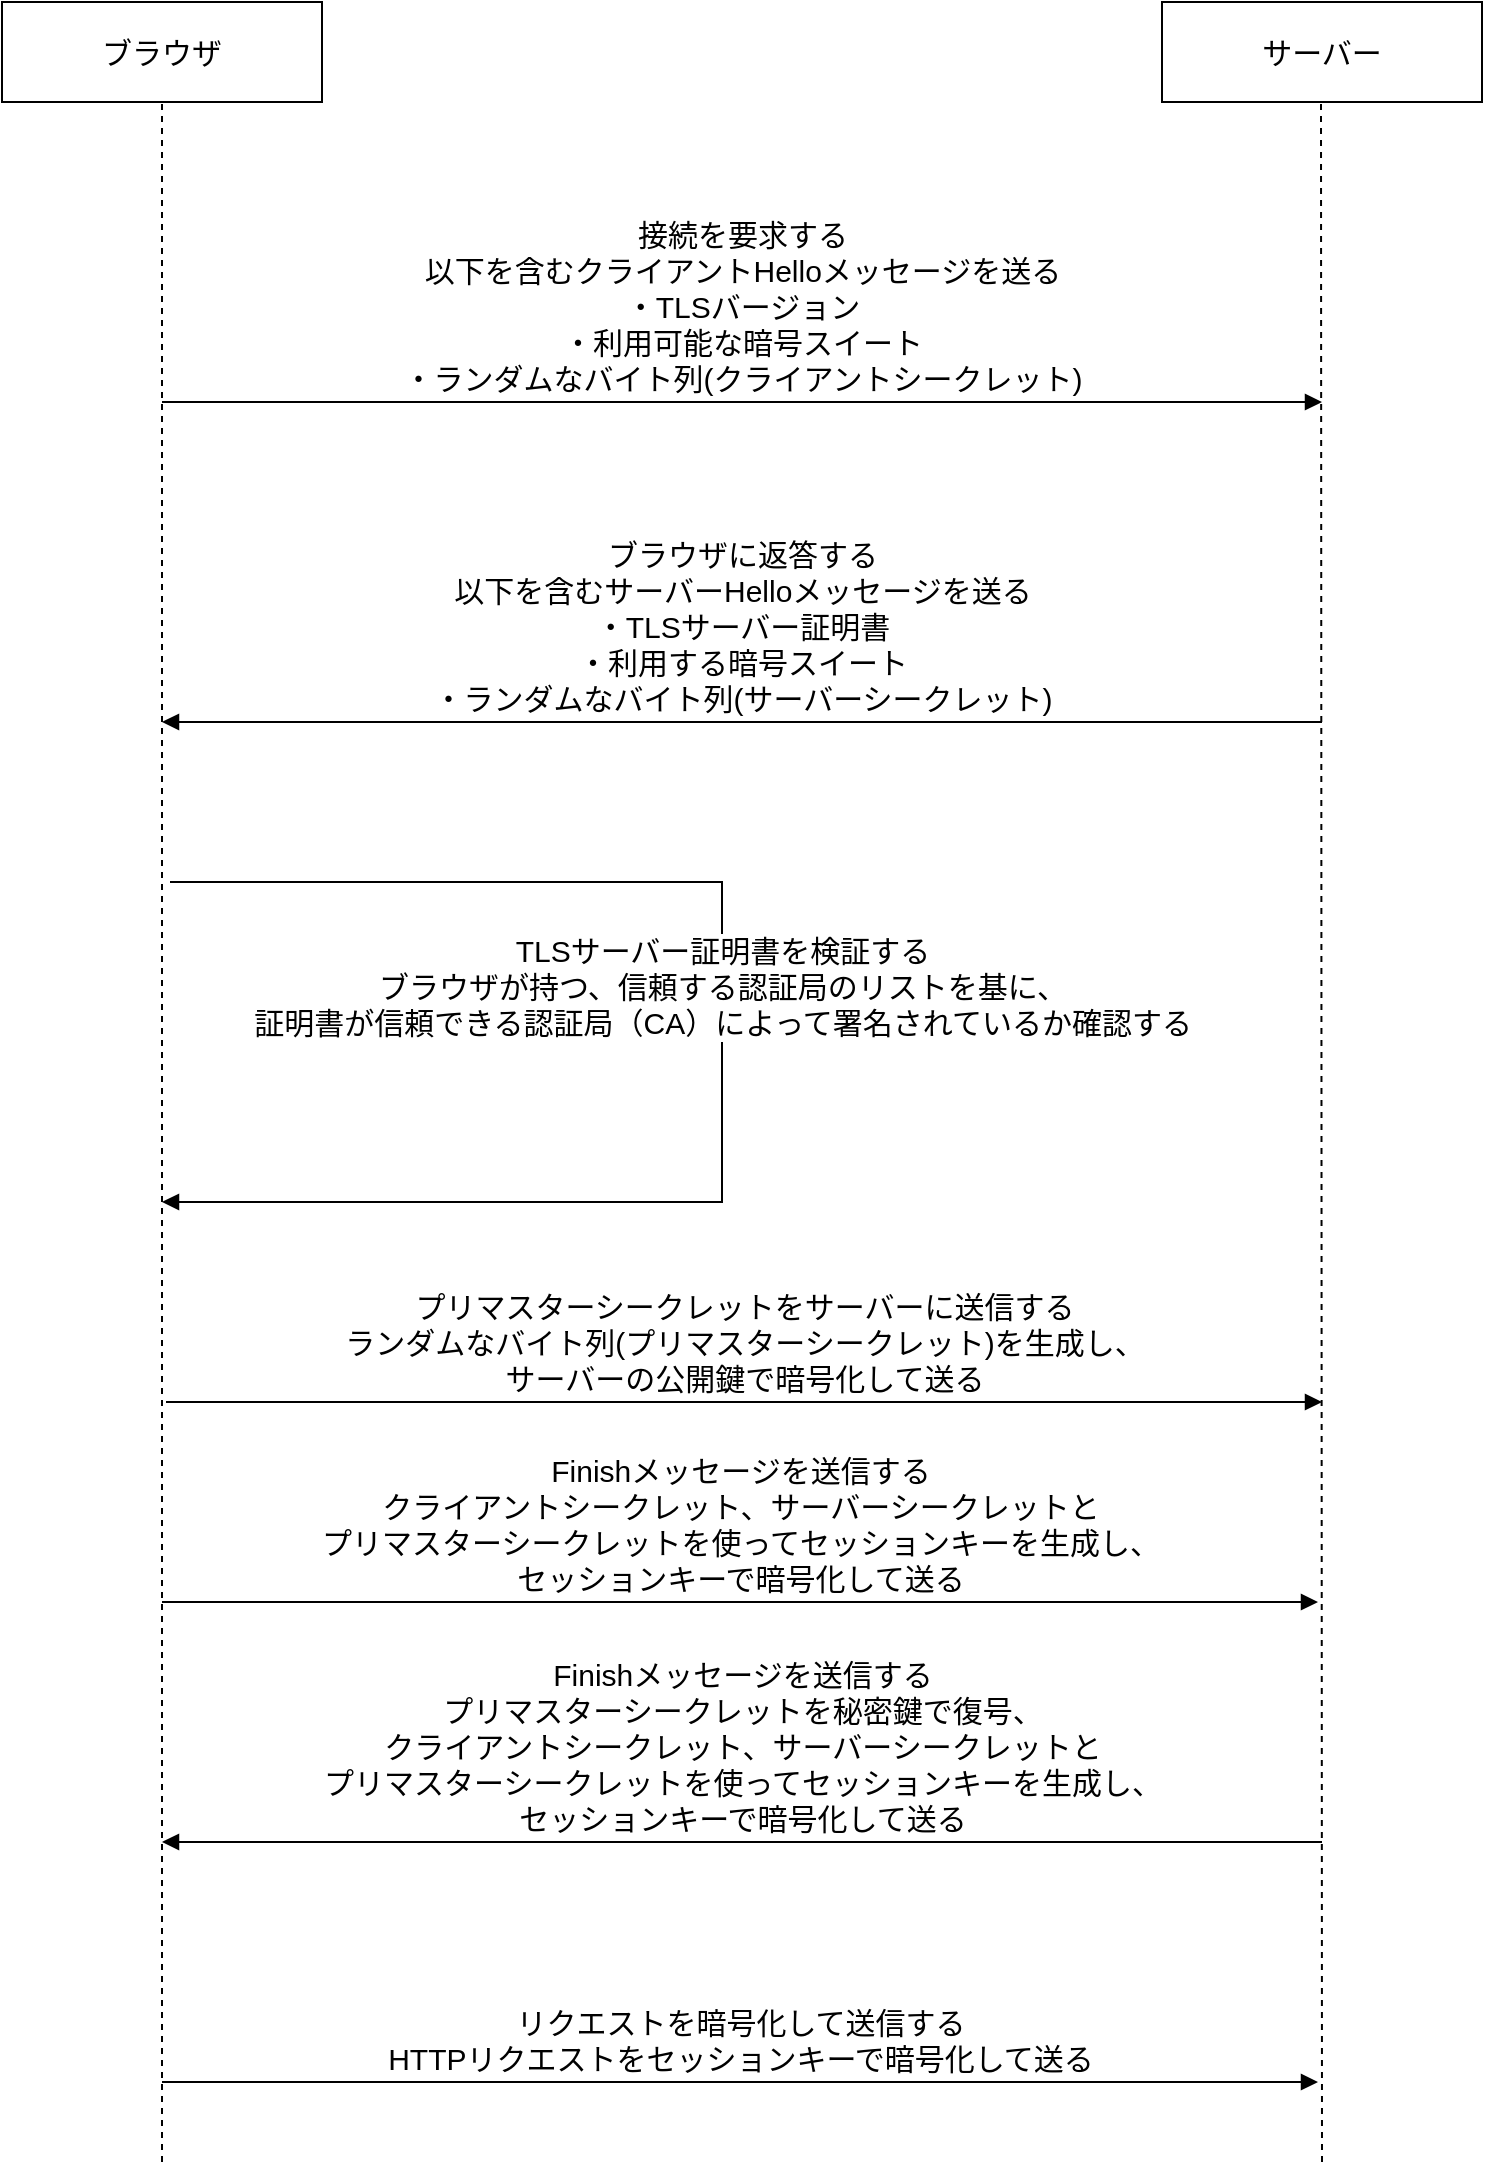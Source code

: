 <mxfile version="24.7.8">
  <diagram name="Page-1" id="aAPk2i1qNNpjhUnv4Urg">
    <mxGraphModel dx="1701" dy="904" grid="1" gridSize="10" guides="1" tooltips="1" connect="1" arrows="1" fold="1" page="1" pageScale="1" pageWidth="827" pageHeight="1169" math="0" shadow="0">
      <root>
        <mxCell id="0" />
        <mxCell id="1" parent="0" />
        <mxCell id="JRYB5nmN3bFoew6HLBh7-2" value="&lt;font style=&quot;font-size: 15px;&quot;&gt;ブラウザ&lt;/font&gt;" style="whiteSpace=wrap;html=1;align=center;" parent="1" vertex="1">
          <mxGeometry x="40" y="40" width="160" height="50" as="geometry" />
        </mxCell>
        <mxCell id="JRYB5nmN3bFoew6HLBh7-3" value="&lt;font style=&quot;font-size: 15px;&quot;&gt;サーバー&lt;/font&gt;" style="whiteSpace=wrap;html=1;align=center;" parent="1" vertex="1">
          <mxGeometry x="620" y="40" width="160" height="50" as="geometry" />
        </mxCell>
        <mxCell id="JRYB5nmN3bFoew6HLBh7-4" value="" style="endArrow=none;dashed=1;html=1;rounded=0;entryX=0.5;entryY=1;entryDx=0;entryDy=0;" parent="1" target="JRYB5nmN3bFoew6HLBh7-2" edge="1">
          <mxGeometry width="50" height="50" relative="1" as="geometry">
            <mxPoint x="120" y="1120" as="sourcePoint" />
            <mxPoint x="440" y="340" as="targetPoint" />
          </mxGeometry>
        </mxCell>
        <mxCell id="JRYB5nmN3bFoew6HLBh7-5" value="" style="endArrow=none;dashed=1;html=1;rounded=0;entryX=0.5;entryY=1;entryDx=0;entryDy=0;" parent="1" edge="1">
          <mxGeometry width="50" height="50" relative="1" as="geometry">
            <mxPoint x="700" y="1120" as="sourcePoint" />
            <mxPoint x="699.5" y="90" as="targetPoint" />
          </mxGeometry>
        </mxCell>
        <mxCell id="JRYB5nmN3bFoew6HLBh7-7" value="&lt;font style=&quot;font-size: 15px;&quot;&gt;接続を要求する&lt;/font&gt;&lt;div&gt;&lt;span style=&quot;font-size: 15px;&quot;&gt;以下を含むクライアントHelloメッセージを送る&lt;br&gt;&lt;/span&gt;&lt;div&gt;&lt;font style=&quot;font-size: 15px;&quot;&gt;・TLSバージョン&lt;/font&gt;&lt;/div&gt;&lt;div&gt;&lt;span style=&quot;font-size: 15px;&quot;&gt;・利用可能な暗号スイート&lt;/span&gt;&lt;/div&gt;&lt;div&gt;&lt;span style=&quot;font-size: 15px;&quot;&gt;・ランダムなバイト列(クライアントシークレット)&lt;/span&gt;&lt;/div&gt;&lt;/div&gt;" style="html=1;verticalAlign=bottom;endArrow=block;curved=0;rounded=0;" parent="1" edge="1">
          <mxGeometry width="80" relative="1" as="geometry">
            <mxPoint x="120" y="240" as="sourcePoint" />
            <mxPoint x="700" y="240" as="targetPoint" />
          </mxGeometry>
        </mxCell>
        <mxCell id="JRYB5nmN3bFoew6HLBh7-8" value="&lt;span style=&quot;font-size: 15px;&quot;&gt;ブラウザに返答する&lt;/span&gt;&lt;br&gt;&lt;div&gt;&lt;span style=&quot;font-size: 15px;&quot;&gt;以下を含むサーバーHelloメッセージを送る&lt;br&gt;&lt;/span&gt;&lt;div&gt;&lt;font style=&quot;font-size: 15px;&quot;&gt;・TLSサーバー証明書&lt;/font&gt;&lt;/div&gt;&lt;div&gt;&lt;span style=&quot;font-size: 15px;&quot;&gt;・利用する暗号スイート&lt;/span&gt;&lt;/div&gt;&lt;div&gt;&lt;span style=&quot;font-size: 15px;&quot;&gt;・ランダムなバイト列(サーバーシークレット)&lt;/span&gt;&lt;/div&gt;&lt;/div&gt;" style="html=1;verticalAlign=bottom;endArrow=block;curved=0;rounded=0;" parent="1" edge="1">
          <mxGeometry width="80" relative="1" as="geometry">
            <mxPoint x="700" y="400" as="sourcePoint" />
            <mxPoint x="120" y="400" as="targetPoint" />
          </mxGeometry>
        </mxCell>
        <mxCell id="JRYB5nmN3bFoew6HLBh7-9" value="&lt;span style=&quot;font-size: 15px;&quot;&gt;TLSサーバー証明書を検証する&lt;/span&gt;&lt;div&gt;&lt;span style=&quot;font-size: 15px;&quot;&gt;ブラウザが持つ、信頼する認証局のリストを基に、&lt;/span&gt;&lt;br&gt;&lt;div&gt;&lt;span style=&quot;font-size: 15px;&quot;&gt;証明書が信頼できる認証局（CA）によって署名されているか確認する&lt;/span&gt;&lt;/div&gt;&lt;/div&gt;" style="html=1;verticalAlign=bottom;endArrow=block;curved=0;rounded=0;" parent="1" edge="1">
          <mxGeometry width="80" relative="1" as="geometry">
            <mxPoint x="124" y="480" as="sourcePoint" />
            <mxPoint x="120" y="640" as="targetPoint" />
            <Array as="points">
              <mxPoint x="400" y="480" />
              <mxPoint x="400" y="520" />
              <mxPoint x="400" y="560" />
              <mxPoint x="400" y="640" />
            </Array>
          </mxGeometry>
        </mxCell>
        <mxCell id="be_rkCsHkYYseGhHyJCs-1" value="&lt;font style=&quot;font-size: 15px;&quot;&gt;プリマスターシークレットをサーバーに送信する&lt;/font&gt;&lt;div&gt;&lt;span style=&quot;font-size: 15px;&quot;&gt;ランダムなバイト列(プリマスターシークレット)を生成し、&lt;/span&gt;&lt;/div&gt;&lt;div&gt;&lt;span style=&quot;font-size: 15px;&quot;&gt;サーバーの公開鍵で暗号化して送る&lt;/span&gt;&lt;/div&gt;" style="html=1;verticalAlign=bottom;endArrow=block;curved=0;rounded=0;" edge="1" parent="1">
          <mxGeometry width="80" relative="1" as="geometry">
            <mxPoint x="122" y="740" as="sourcePoint" />
            <mxPoint x="700" y="740" as="targetPoint" />
          </mxGeometry>
        </mxCell>
        <mxCell id="be_rkCsHkYYseGhHyJCs-2" value="&lt;font style=&quot;font-size: 15px;&quot;&gt;Finishメッセージを送信する&lt;/font&gt;&lt;div&gt;&lt;span style=&quot;font-size: 15px;&quot;&gt;クライアントシークレット、サーバーシークレットと&lt;/span&gt;&lt;/div&gt;&lt;div&gt;&lt;span style=&quot;font-size: 15px;&quot;&gt;プリマスターシークレットを使ってセッションキーを生成し、&lt;/span&gt;&lt;br&gt;&lt;/div&gt;&lt;div&gt;&lt;span style=&quot;font-size: 15px;&quot;&gt;セッションキーで暗号化して送る&lt;/span&gt;&lt;/div&gt;" style="html=1;verticalAlign=bottom;endArrow=block;curved=0;rounded=0;" edge="1" parent="1">
          <mxGeometry width="80" relative="1" as="geometry">
            <mxPoint x="120" y="840" as="sourcePoint" />
            <mxPoint x="698" y="840" as="targetPoint" />
          </mxGeometry>
        </mxCell>
        <mxCell id="be_rkCsHkYYseGhHyJCs-4" value="&lt;font style=&quot;font-size: 15px;&quot;&gt;Finishメッセージを送信する&lt;/font&gt;&lt;div&gt;&lt;span style=&quot;font-size: 15px;&quot;&gt;プリマスターシークレットを秘密鍵で復号、&lt;br&gt;&lt;/span&gt;&lt;div&gt;&lt;span style=&quot;font-size: 15px;&quot;&gt;クライアントシークレット、サーバーシークレットと&lt;/span&gt;&lt;/div&gt;&lt;div&gt;&lt;span style=&quot;font-size: 15px;&quot;&gt;プリマスターシークレットを使ってセッションキーを生成し、&lt;/span&gt;&lt;br&gt;&lt;/div&gt;&lt;div&gt;&lt;span style=&quot;font-size: 15px;&quot;&gt;セッションキーで暗号化して送る&lt;/span&gt;&lt;/div&gt;&lt;/div&gt;" style="html=1;verticalAlign=bottom;endArrow=block;curved=0;rounded=0;" edge="1" parent="1">
          <mxGeometry width="80" relative="1" as="geometry">
            <mxPoint x="700" y="960" as="sourcePoint" />
            <mxPoint x="120" y="960" as="targetPoint" />
          </mxGeometry>
        </mxCell>
        <mxCell id="be_rkCsHkYYseGhHyJCs-5" value="&lt;span style=&quot;font-size: 15px;&quot;&gt;リクエストを暗号化して送信する&lt;/span&gt;&lt;div&gt;&lt;span style=&quot;font-size: 15px;&quot;&gt;HTTPリクエストをセッションキーで暗号化して送る&lt;/span&gt;&lt;/div&gt;" style="html=1;verticalAlign=bottom;endArrow=block;curved=0;rounded=0;" edge="1" parent="1">
          <mxGeometry width="80" relative="1" as="geometry">
            <mxPoint x="120" y="1080" as="sourcePoint" />
            <mxPoint x="698" y="1080" as="targetPoint" />
          </mxGeometry>
        </mxCell>
      </root>
    </mxGraphModel>
  </diagram>
</mxfile>
